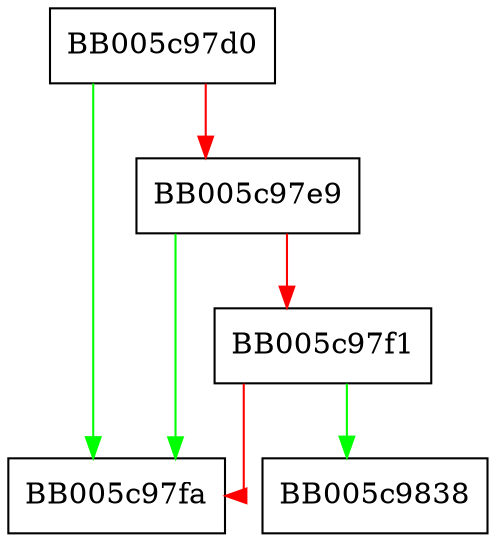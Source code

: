 digraph evp_keymgmt_util_assign_pkey {
  node [shape="box"];
  graph [splines=ortho];
  BB005c97d0 -> BB005c97fa [color="green"];
  BB005c97d0 -> BB005c97e9 [color="red"];
  BB005c97e9 -> BB005c97fa [color="green"];
  BB005c97e9 -> BB005c97f1 [color="red"];
  BB005c97f1 -> BB005c9838 [color="green"];
  BB005c97f1 -> BB005c97fa [color="red"];
}